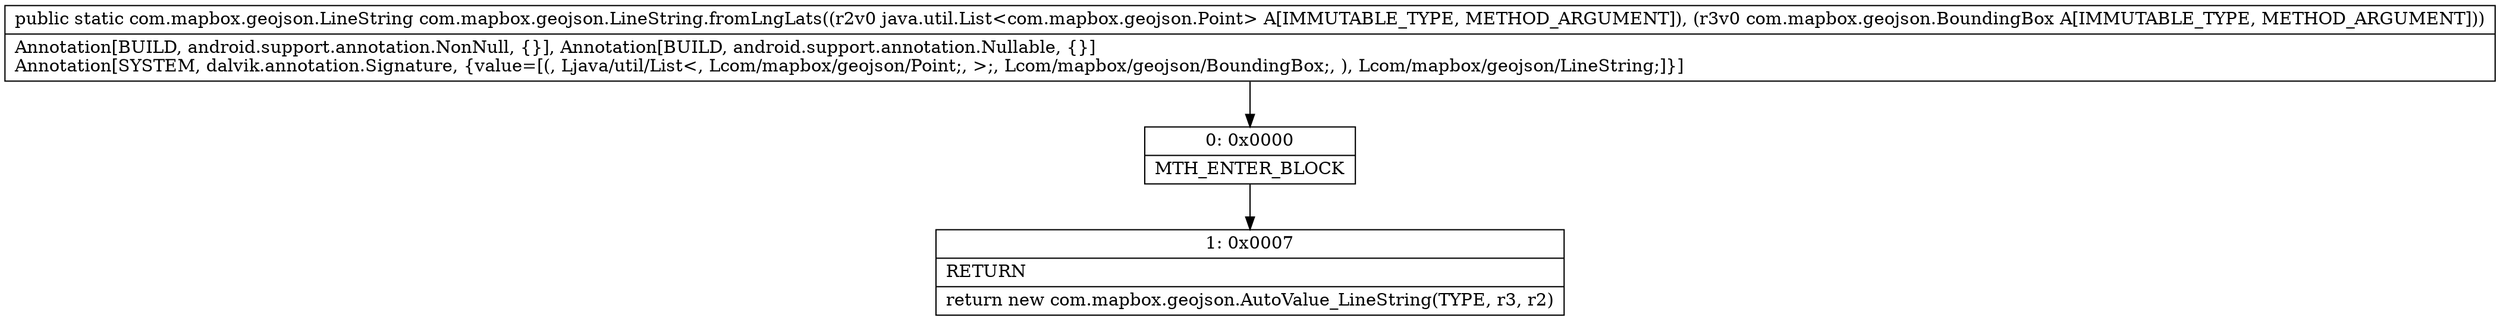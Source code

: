 digraph "CFG forcom.mapbox.geojson.LineString.fromLngLats(Ljava\/util\/List;Lcom\/mapbox\/geojson\/BoundingBox;)Lcom\/mapbox\/geojson\/LineString;" {
Node_0 [shape=record,label="{0\:\ 0x0000|MTH_ENTER_BLOCK\l}"];
Node_1 [shape=record,label="{1\:\ 0x0007|RETURN\l|return new com.mapbox.geojson.AutoValue_LineString(TYPE, r3, r2)\l}"];
MethodNode[shape=record,label="{public static com.mapbox.geojson.LineString com.mapbox.geojson.LineString.fromLngLats((r2v0 java.util.List\<com.mapbox.geojson.Point\> A[IMMUTABLE_TYPE, METHOD_ARGUMENT]), (r3v0 com.mapbox.geojson.BoundingBox A[IMMUTABLE_TYPE, METHOD_ARGUMENT]))  | Annotation[BUILD, android.support.annotation.NonNull, \{\}], Annotation[BUILD, android.support.annotation.Nullable, \{\}]\lAnnotation[SYSTEM, dalvik.annotation.Signature, \{value=[(, Ljava\/util\/List\<, Lcom\/mapbox\/geojson\/Point;, \>;, Lcom\/mapbox\/geojson\/BoundingBox;, ), Lcom\/mapbox\/geojson\/LineString;]\}]\l}"];
MethodNode -> Node_0;
Node_0 -> Node_1;
}

